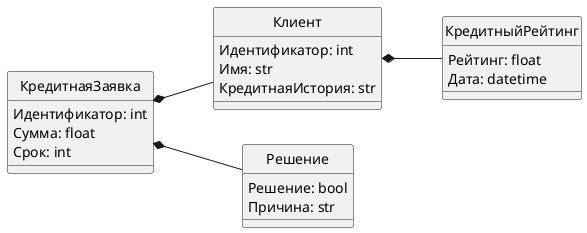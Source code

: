 @startuml
'logical_view'
left to right direction
skinparam monochrome true
skinparam handwritten false
hide class circle
skinparam shadowing false

class "КредитнаяЗаявка" {
    Идентификатор: int
    Сумма: float
    Срок: int
}
class "Клиент" {
    Идентификатор: int
    Имя: str
    КредитнаяИстория: str
}
class "КредитныйРейтинг" {
    Рейтинг: float
    Дата: datetime
}
class "Решение" {
    Решение: bool
    Причина: str
}

"КредитнаяЗаявка" *-- "Клиент"
"Клиент" *-- "КредитныйРейтинг"
"КредитнаяЗаявка" *-- "Решение"
@enduml
